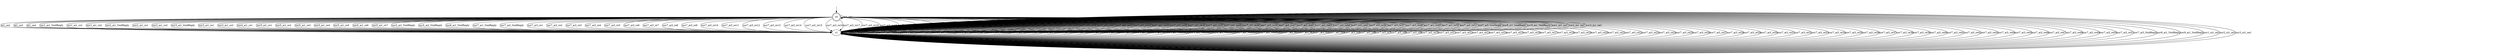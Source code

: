 digraph T {
s0 [label="s0", shape=doublecircle];
s1 [label="s1"];
s0 -> s0 [label="ai1_ce1"];
s0 -> s1 [label="ai1_ce2"];
s0 -> s1 [label="ai1_ce3"];
s0 -> s1 [label="ai1_ce4"];
s0 -> s1 [label="usr1_ai1_VoidReply"];
s0 -> s1 [label="usr1_ai1_re1"];
s0 -> s1 [label="usr1_ai1_re2"];
s0 -> s1 [label="usr2_ai1_VoidReply"];
s0 -> s1 [label="usr2_ai1_re1"];
s0 -> s1 [label="usr2_ai1_re2"];
s0 -> s1 [label="usr3_ai1_VoidReply"];
s0 -> s1 [label="usr3_ai1_re1"];
s0 -> s1 [label="usr3_ai1_re2"];
s0 -> s1 [label="usr4_ai1_re1"];
s0 -> s1 [label="usr5_ai1_re1"];
s0 -> s1 [label="usr5_ai1_re2"];
s0 -> s1 [label="usr5_ai1_re3"];
s0 -> s1 [label="usr5_ai1_re4"];
s0 -> s1 [label="usr5_ai1_re5"];
s0 -> s1 [label="usr5_ai1_re6"];
s0 -> s1 [label="usr5_ai1_re7"];
s0 -> s1 [label="usr5_ai1_VoidReply"];
s0 -> s1 [label="usr5_ai2_VoidReply"];
s0 -> s1 [label="usr6_ai1_VoidReply"];
s0 -> s1 [label="usr7_ai1_VoidReply"];
s0 -> s1 [label="usr7_ai2_VoidReply"];
s0 -> s1 [label="usr7_ai3_re1"];
s0 -> s1 [label="usr7_ai3_re2"];
s0 -> s1 [label="usr7_ai3_re3"];
s0 -> s1 [label="usr7_ai3_re4"];
s0 -> s1 [label="usr7_ai3_re5"];
s0 -> s1 [label="usr7_ai3_re6"];
s0 -> s1 [label="usr7_ai3_re7"];
s0 -> s1 [label="usr7_ai3_re8"];
s0 -> s1 [label="usr7_ai3_re9"];
s0 -> s1 [label="usr7_ai3_re10"];
s0 -> s1 [label="usr7_ai3_re11"];
s0 -> s1 [label="usr7_ai3_re12"];
s0 -> s1 [label="usr7_ai3_re13"];
s0 -> s1 [label="usr7_ai3_re14"];
s0 -> s1 [label="usr7_ai3_re15"];
s0 -> s1 [label="usr7_ai3_re16"];
s0 -> s1 [label="usr7_ai3_re17"];
s0 -> s1 [label="usr7_ai3_re18"];
s0 -> s1 [label="usr7_ai3_re19"];
s0 -> s1 [label="usr7_ai3_re20"];
s0 -> s1 [label="usr7_ai3_re21"];
s0 -> s1 [label="usr7_ai3_re22"];
s0 -> s1 [label="usr7_ai3_re23"];
s0 -> s1 [label="usr7_ai3_re24"];
s0 -> s1 [label="usr7_ai3_re25"];
s0 -> s1 [label="usr7_ai3_re26"];
s0 -> s1 [label="usr7_ai3_re27"];
s0 -> s1 [label="usr7_ai3_re28"];
s0 -> s1 [label="usr7_ai3_re29"];
s0 -> s1 [label="usr7_ai3_re30"];
s0 -> s1 [label="usr7_ai3_re31"];
s0 -> s1 [label="usr7_ai3_re32"];
s0 -> s1 [label="usr7_ai3_re33"];
s0 -> s1 [label="usr7_ai3_re34"];
s0 -> s1 [label="usr7_ai3_re35"];
s0 -> s1 [label="usr7_ai3_re36"];
s0 -> s1 [label="usr7_ai3_re37"];
s0 -> s1 [label="usr7_ai3_re38"];
s0 -> s1 [label="usr7_ai3_re39"];
s0 -> s1 [label="usr7_ai3_re40"];
s0 -> s1 [label="usr7_ai3_re41"];
s0 -> s1 [label="usr7_ai3_re42"];
s0 -> s1 [label="usr7_ai3_re43"];
s0 -> s1 [label="usr7_ai3_re44"];
s0 -> s1 [label="usr7_ai3_re45"];
s0 -> s1 [label="usr7_ai3_re46"];
s0 -> s1 [label="usr7_ai3_re47"];
s0 -> s1 [label="usr7_ai3_re48"];
s0 -> s1 [label="usr7_ai3_re49"];
s0 -> s1 [label="usr7_ai3_re50"];
s0 -> s1 [label="usr7_ai3_re51"];
s0 -> s1 [label="usr7_ai3_VoidReply"];
s0 -> s1 [label="usr8_ai1_VoidReply"];
s0 -> s1 [label="usr9_ai1_VoidReply"];
s0 -> s1 [label="usr1_ni1_ne1"];
s0 -> s1 [label="usr2_ni1_ne1"];
s0 -> s1 [label="usr3_ni1_ne1"];
s1 -> s1 [label="ai1_ce1"];
s1 -> s1 [label="ai1_ce2"];
s1 -> s1 [label="ai1_ce3"];
s1 -> s1 [label="ai1_ce4"];
s1 -> s1 [label="usr1_ai1_VoidReply"];
s1 -> s1 [label="usr1_ai1_re1"];
s1 -> s1 [label="usr1_ai1_re2"];
s1 -> s1 [label="usr2_ai1_VoidReply"];
s1 -> s1 [label="usr2_ai1_re1"];
s1 -> s1 [label="usr2_ai1_re2"];
s1 -> s1 [label="usr3_ai1_VoidReply"];
s1 -> s1 [label="usr3_ai1_re1"];
s1 -> s1 [label="usr3_ai1_re2"];
s1 -> s1 [label="usr4_ai1_re1"];
s1 -> s1 [label="usr5_ai1_re1"];
s1 -> s1 [label="usr5_ai1_re2"];
s1 -> s1 [label="usr5_ai1_re3"];
s1 -> s1 [label="usr5_ai1_re4"];
s1 -> s1 [label="usr5_ai1_re5"];
s1 -> s1 [label="usr5_ai1_re6"];
s1 -> s1 [label="usr5_ai1_re7"];
s1 -> s1 [label="usr5_ai1_VoidReply"];
s1 -> s1 [label="usr5_ai2_VoidReply"];
s1 -> s1 [label="usr6_ai1_VoidReply"];
s1 -> s1 [label="usr7_ai1_VoidReply"];
s1 -> s1 [label="usr7_ai2_VoidReply"];
s1 -> s1 [label="usr7_ai3_re1"];
s1 -> s1 [label="usr7_ai3_re2"];
s1 -> s1 [label="usr7_ai3_re3"];
s1 -> s1 [label="usr7_ai3_re4"];
s1 -> s1 [label="usr7_ai3_re5"];
s1 -> s1 [label="usr7_ai3_re6"];
s1 -> s1 [label="usr7_ai3_re7"];
s1 -> s1 [label="usr7_ai3_re8"];
s1 -> s1 [label="usr7_ai3_re9"];
s1 -> s1 [label="usr7_ai3_re10"];
s1 -> s1 [label="usr7_ai3_re11"];
s1 -> s1 [label="usr7_ai3_re12"];
s1 -> s1 [label="usr7_ai3_re13"];
s1 -> s1 [label="usr7_ai3_re14"];
s1 -> s1 [label="usr7_ai3_re15"];
s1 -> s1 [label="usr7_ai3_re16"];
s1 -> s1 [label="usr7_ai3_re17"];
s1 -> s1 [label="usr7_ai3_re18"];
s1 -> s1 [label="usr7_ai3_re19"];
s1 -> s1 [label="usr7_ai3_re20"];
s1 -> s1 [label="usr7_ai3_re21"];
s1 -> s1 [label="usr7_ai3_re22"];
s1 -> s1 [label="usr7_ai3_re23"];
s1 -> s1 [label="usr7_ai3_re24"];
s1 -> s1 [label="usr7_ai3_re25"];
s1 -> s1 [label="usr7_ai3_re26"];
s1 -> s1 [label="usr7_ai3_re27"];
s1 -> s1 [label="usr7_ai3_re28"];
s1 -> s1 [label="usr7_ai3_re29"];
s1 -> s1 [label="usr7_ai3_re30"];
s1 -> s1 [label="usr7_ai3_re31"];
s1 -> s1 [label="usr7_ai3_re32"];
s1 -> s1 [label="usr7_ai3_re33"];
s1 -> s1 [label="usr7_ai3_re34"];
s1 -> s1 [label="usr7_ai3_re35"];
s1 -> s1 [label="usr7_ai3_re36"];
s1 -> s1 [label="usr7_ai3_re37"];
s1 -> s1 [label="usr7_ai3_re38"];
s1 -> s1 [label="usr7_ai3_re39"];
s1 -> s1 [label="usr7_ai3_re40"];
s1 -> s1 [label="usr7_ai3_re41"];
s1 -> s1 [label="usr7_ai3_re42"];
s1 -> s1 [label="usr7_ai3_re43"];
s1 -> s1 [label="usr7_ai3_re44"];
s1 -> s1 [label="usr7_ai3_re45"];
s1 -> s1 [label="usr7_ai3_re46"];
s1 -> s1 [label="usr7_ai3_re47"];
s1 -> s1 [label="usr7_ai3_re48"];
s1 -> s1 [label="usr7_ai3_re49"];
s1 -> s1 [label="usr7_ai3_re50"];
s1 -> s1 [label="usr7_ai3_re51"];
s1 -> s1 [label="usr7_ai3_VoidReply"];
s1 -> s1 [label="usr8_ai1_VoidReply"];
s1 -> s1 [label="usr9_ai1_VoidReply"];
s1 -> s1 [label="usr1_ni1_ne1"];
s1 -> s1 [label="usr2_ni1_ne1"];
s1 -> s1 [label="usr3_ni1_ne1"];
__start0 [shape=none, label=""];
__start0 -> s0 [label=""];
}

